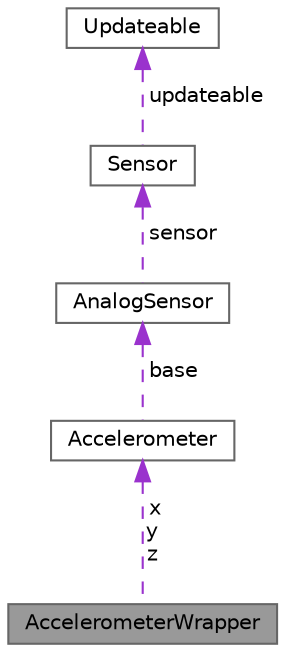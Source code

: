 digraph "AccelerometerWrapper"
{
 // LATEX_PDF_SIZE
  bgcolor="transparent";
  edge [fontname=Helvetica,fontsize=10,labelfontname=Helvetica,labelfontsize=10];
  node [fontname=Helvetica,fontsize=10,shape=box,height=0.2,width=0.4];
  Node1 [label="AccelerometerWrapper",height=0.2,width=0.4,color="gray40", fillcolor="grey60", style="filled", fontcolor="black",tooltip=" "];
  Node2 -> Node1 [dir="back",color="darkorchid3",style="dashed",label=" x\ny\nz" ];
  Node2 [label="Accelerometer",height=0.2,width=0.4,color="gray40", fillcolor="white", style="filled",URL="$structAccelerometer.html",tooltip=" "];
  Node3 -> Node2 [dir="back",color="darkorchid3",style="dashed",label=" base" ];
  Node3 [label="AnalogSensor",height=0.2,width=0.4,color="gray40", fillcolor="white", style="filled",URL="$structAnalogSensor.html",tooltip=" "];
  Node4 -> Node3 [dir="back",color="darkorchid3",style="dashed",label=" sensor" ];
  Node4 [label="Sensor",height=0.2,width=0.4,color="gray40", fillcolor="white", style="filled",URL="$structSensor.html",tooltip=" "];
  Node5 -> Node4 [dir="back",color="darkorchid3",style="dashed",label=" updateable" ];
  Node5 [label="Updateable",height=0.2,width=0.4,color="gray40", fillcolor="white", style="filled",URL="$structUpdateable.html",tooltip=" "];
}
